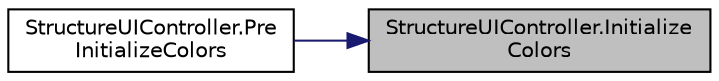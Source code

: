 digraph "StructureUIController.InitializeColors"
{
 // INTERACTIVE_SVG=YES
 // LATEX_PDF_SIZE
  edge [fontname="Helvetica",fontsize="10",labelfontname="Helvetica",labelfontsize="10"];
  node [fontname="Helvetica",fontsize="10",shape=record];
  rankdir="RL";
  Node1 [label="StructureUIController.Initialize\lColors",height=0.2,width=0.4,color="black", fillcolor="grey75", style="filled", fontcolor="black",tooltip=" "];
  Node1 -> Node2 [dir="back",color="midnightblue",fontsize="10",style="solid",fontname="Helvetica"];
  Node2 [label="StructureUIController.Pre\lInitializeColors",height=0.2,width=0.4,color="black", fillcolor="white", style="filled",URL="$class_structure_u_i_controller.html#a908b4e1272b87043c5ba601517f0c1d9",tooltip=" "];
}
